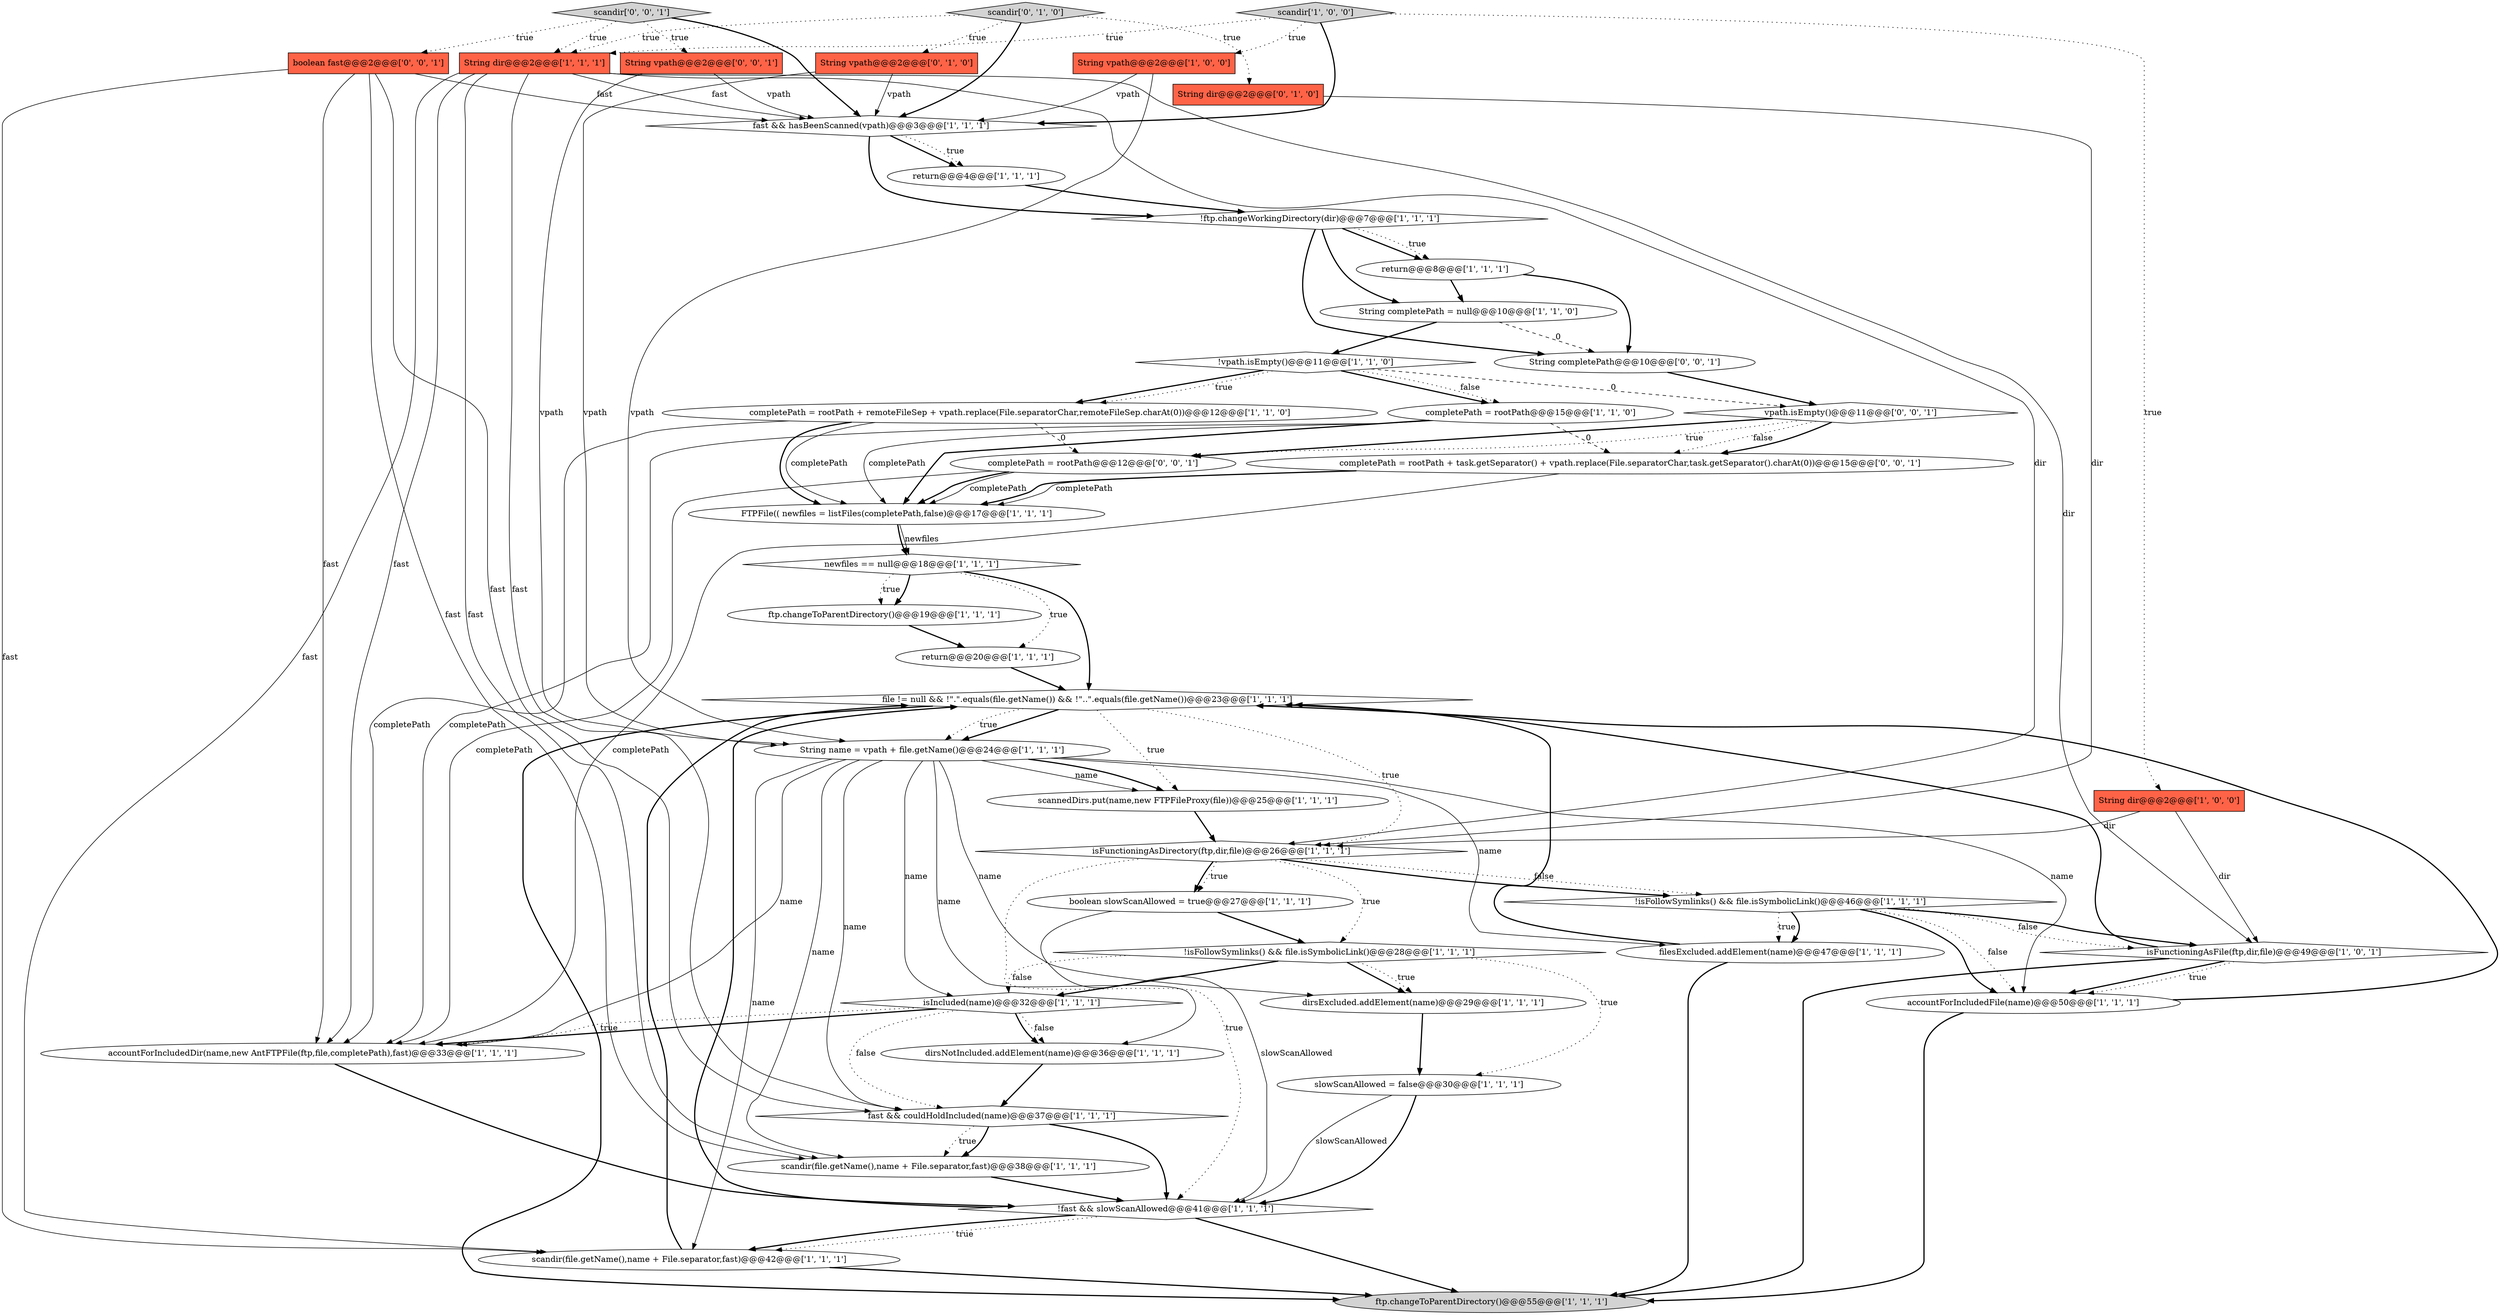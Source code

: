 digraph {
26 [style = filled, label = "completePath = rootPath + remoteFileSep + vpath.replace(File.separatorChar,remoteFileSep.charAt(0))@@@12@@@['1', '1', '0']", fillcolor = white, shape = ellipse image = "AAA0AAABBB1BBB"];
25 [style = filled, label = "!isFollowSymlinks() && file.isSymbolicLink()@@@46@@@['1', '1', '1']", fillcolor = white, shape = diamond image = "AAA0AAABBB1BBB"];
5 [style = filled, label = "slowScanAllowed = false@@@30@@@['1', '1', '1']", fillcolor = white, shape = ellipse image = "AAA0AAABBB1BBB"];
27 [style = filled, label = "FTPFile(( newfiles = listFiles(completePath,false)@@@17@@@['1', '1', '1']", fillcolor = white, shape = ellipse image = "AAA0AAABBB1BBB"];
28 [style = filled, label = "fast && couldHoldIncluded(name)@@@37@@@['1', '1', '1']", fillcolor = white, shape = diamond image = "AAA0AAABBB1BBB"];
2 [style = filled, label = "filesExcluded.addElement(name)@@@47@@@['1', '1', '1']", fillcolor = white, shape = ellipse image = "AAA0AAABBB1BBB"];
41 [style = filled, label = "completePath = rootPath@@@12@@@['0', '0', '1']", fillcolor = white, shape = ellipse image = "AAA0AAABBB3BBB"];
43 [style = filled, label = "vpath.isEmpty()@@@11@@@['0', '0', '1']", fillcolor = white, shape = diamond image = "AAA0AAABBB3BBB"];
17 [style = filled, label = "file != null && !\".\".equals(file.getName()) && !\"..\".equals(file.getName())@@@23@@@['1', '1', '1']", fillcolor = white, shape = diamond image = "AAA0AAABBB1BBB"];
23 [style = filled, label = "accountForIncludedDir(name,new AntFTPFile(ftp,file,completePath),fast)@@@33@@@['1', '1', '1']", fillcolor = white, shape = ellipse image = "AAA0AAABBB1BBB"];
30 [style = filled, label = "String dir@@@2@@@['1', '1', '1']", fillcolor = tomato, shape = box image = "AAA0AAABBB1BBB"];
21 [style = filled, label = "accountForIncludedFile(name)@@@50@@@['1', '1', '1']", fillcolor = white, shape = ellipse image = "AAA0AAABBB1BBB"];
18 [style = filled, label = "!fast && slowScanAllowed@@@41@@@['1', '1', '1']", fillcolor = white, shape = diamond image = "AAA0AAABBB1BBB"];
10 [style = filled, label = "return@@@20@@@['1', '1', '1']", fillcolor = white, shape = ellipse image = "AAA0AAABBB1BBB"];
32 [style = filled, label = "isIncluded(name)@@@32@@@['1', '1', '1']", fillcolor = white, shape = diamond image = "AAA0AAABBB1BBB"];
8 [style = filled, label = "isFunctioningAsDirectory(ftp,dir,file)@@@26@@@['1', '1', '1']", fillcolor = white, shape = diamond image = "AAA0AAABBB1BBB"];
3 [style = filled, label = "boolean slowScanAllowed = true@@@27@@@['1', '1', '1']", fillcolor = white, shape = ellipse image = "AAA0AAABBB1BBB"];
16 [style = filled, label = "completePath = rootPath@@@15@@@['1', '1', '0']", fillcolor = white, shape = ellipse image = "AAA0AAABBB1BBB"];
34 [style = filled, label = "ftp.changeToParentDirectory()@@@55@@@['1', '1', '1']", fillcolor = lightgray, shape = ellipse image = "AAA0AAABBB1BBB"];
37 [style = filled, label = "scandir['0', '1', '0']", fillcolor = lightgray, shape = diamond image = "AAA0AAABBB2BBB"];
45 [style = filled, label = "String completePath@@@10@@@['0', '0', '1']", fillcolor = white, shape = ellipse image = "AAA0AAABBB3BBB"];
20 [style = filled, label = "!isFollowSymlinks() && file.isSymbolicLink()@@@28@@@['1', '1', '1']", fillcolor = white, shape = diamond image = "AAA0AAABBB1BBB"];
7 [style = filled, label = "scandir(file.getName(),name + File.separator,fast)@@@42@@@['1', '1', '1']", fillcolor = white, shape = ellipse image = "AAA0AAABBB1BBB"];
33 [style = filled, label = "isFunctioningAsFile(ftp,dir,file)@@@49@@@['1', '0', '1']", fillcolor = white, shape = diamond image = "AAA0AAABBB1BBB"];
42 [style = filled, label = "String vpath@@@2@@@['0', '0', '1']", fillcolor = tomato, shape = box image = "AAA0AAABBB3BBB"];
39 [style = filled, label = "scandir['0', '0', '1']", fillcolor = lightgray, shape = diamond image = "AAA0AAABBB3BBB"];
14 [style = filled, label = "scannedDirs.put(name,new FTPFileProxy(file))@@@25@@@['1', '1', '1']", fillcolor = white, shape = ellipse image = "AAA0AAABBB1BBB"];
35 [style = filled, label = "!vpath.isEmpty()@@@11@@@['1', '1', '0']", fillcolor = white, shape = diamond image = "AAA0AAABBB1BBB"];
4 [style = filled, label = "fast && hasBeenScanned(vpath)@@@3@@@['1', '1', '1']", fillcolor = white, shape = diamond image = "AAA0AAABBB1BBB"];
38 [style = filled, label = "String dir@@@2@@@['0', '1', '0']", fillcolor = tomato, shape = box image = "AAA0AAABBB2BBB"];
0 [style = filled, label = "dirsExcluded.addElement(name)@@@29@@@['1', '1', '1']", fillcolor = white, shape = ellipse image = "AAA0AAABBB1BBB"];
40 [style = filled, label = "boolean fast@@@2@@@['0', '0', '1']", fillcolor = tomato, shape = box image = "AAA0AAABBB3BBB"];
6 [style = filled, label = "newfiles == null@@@18@@@['1', '1', '1']", fillcolor = white, shape = diamond image = "AAA0AAABBB1BBB"];
36 [style = filled, label = "String vpath@@@2@@@['0', '1', '0']", fillcolor = tomato, shape = box image = "AAA0AAABBB2BBB"];
19 [style = filled, label = "dirsNotIncluded.addElement(name)@@@36@@@['1', '1', '1']", fillcolor = white, shape = ellipse image = "AAA0AAABBB1BBB"];
11 [style = filled, label = "String vpath@@@2@@@['1', '0', '0']", fillcolor = tomato, shape = box image = "AAA0AAABBB1BBB"];
15 [style = filled, label = "String completePath = null@@@10@@@['1', '1', '0']", fillcolor = white, shape = ellipse image = "AAA0AAABBB1BBB"];
1 [style = filled, label = "!ftp.changeWorkingDirectory(dir)@@@7@@@['1', '1', '1']", fillcolor = white, shape = diamond image = "AAA0AAABBB1BBB"];
29 [style = filled, label = "scandir['1', '0', '0']", fillcolor = lightgray, shape = diamond image = "AAA0AAABBB1BBB"];
9 [style = filled, label = "String dir@@@2@@@['1', '0', '0']", fillcolor = tomato, shape = box image = "AAA0AAABBB1BBB"];
24 [style = filled, label = "scandir(file.getName(),name + File.separator,fast)@@@38@@@['1', '1', '1']", fillcolor = white, shape = ellipse image = "AAA0AAABBB1BBB"];
44 [style = filled, label = "completePath = rootPath + task.getSeparator() + vpath.replace(File.separatorChar,task.getSeparator().charAt(0))@@@15@@@['0', '0', '1']", fillcolor = white, shape = ellipse image = "AAA0AAABBB3BBB"];
13 [style = filled, label = "String name = vpath + file.getName()@@@24@@@['1', '1', '1']", fillcolor = white, shape = ellipse image = "AAA0AAABBB1BBB"];
22 [style = filled, label = "return@@@4@@@['1', '1', '1']", fillcolor = white, shape = ellipse image = "AAA0AAABBB1BBB"];
31 [style = filled, label = "return@@@8@@@['1', '1', '1']", fillcolor = white, shape = ellipse image = "AAA0AAABBB1BBB"];
12 [style = filled, label = "ftp.changeToParentDirectory()@@@19@@@['1', '1', '1']", fillcolor = white, shape = ellipse image = "AAA0AAABBB1BBB"];
32->23 [style = bold, label=""];
43->41 [style = dotted, label="true"];
41->27 [style = bold, label=""];
29->11 [style = dotted, label="true"];
19->28 [style = bold, label=""];
8->25 [style = dotted, label="false"];
13->28 [style = solid, label="name"];
32->23 [style = dotted, label="true"];
33->17 [style = bold, label=""];
33->34 [style = bold, label=""];
39->30 [style = dotted, label="true"];
2->34 [style = bold, label=""];
27->6 [style = solid, label="newfiles"];
4->22 [style = bold, label=""];
43->44 [style = dotted, label="false"];
40->4 [style = solid, label="fast"];
2->17 [style = bold, label=""];
11->4 [style = solid, label="vpath"];
33->21 [style = bold, label=""];
43->41 [style = bold, label=""];
12->10 [style = bold, label=""];
16->27 [style = solid, label="completePath"];
26->41 [style = dashed, label="0"];
6->10 [style = dotted, label="true"];
30->7 [style = solid, label="fast"];
18->7 [style = dotted, label="true"];
37->4 [style = bold, label=""];
17->13 [style = bold, label=""];
8->25 [style = bold, label=""];
14->8 [style = bold, label=""];
28->18 [style = bold, label=""];
6->12 [style = bold, label=""];
5->18 [style = bold, label=""];
9->8 [style = solid, label="dir"];
9->33 [style = solid, label="dir"];
30->4 [style = solid, label="fast"];
13->19 [style = solid, label="name"];
20->32 [style = dotted, label="false"];
20->0 [style = bold, label=""];
35->26 [style = bold, label=""];
43->44 [style = bold, label=""];
28->24 [style = dotted, label="true"];
13->23 [style = solid, label="name"];
13->24 [style = solid, label="name"];
10->17 [style = bold, label=""];
36->13 [style = solid, label="vpath"];
20->32 [style = bold, label=""];
17->13 [style = dotted, label="true"];
39->40 [style = dotted, label="true"];
25->33 [style = bold, label=""];
41->23 [style = solid, label="completePath"];
8->20 [style = dotted, label="true"];
30->8 [style = solid, label="dir"];
4->1 [style = bold, label=""];
8->3 [style = bold, label=""];
30->23 [style = solid, label="fast"];
25->21 [style = bold, label=""];
45->43 [style = bold, label=""];
44->27 [style = bold, label=""];
37->30 [style = dotted, label="true"];
1->15 [style = bold, label=""];
20->5 [style = dotted, label="true"];
26->23 [style = solid, label="completePath"];
23->18 [style = bold, label=""];
21->34 [style = bold, label=""];
6->12 [style = dotted, label="true"];
31->15 [style = bold, label=""];
22->1 [style = bold, label=""];
40->7 [style = solid, label="fast"];
37->36 [style = dotted, label="true"];
44->23 [style = solid, label="completePath"];
30->33 [style = solid, label="dir"];
17->14 [style = dotted, label="true"];
1->31 [style = bold, label=""];
26->27 [style = solid, label="completePath"];
16->44 [style = dashed, label="0"];
39->42 [style = dotted, label="true"];
31->45 [style = bold, label=""];
30->28 [style = solid, label="fast"];
5->18 [style = solid, label="slowScanAllowed"];
20->0 [style = dotted, label="true"];
1->45 [style = bold, label=""];
37->38 [style = dotted, label="true"];
13->0 [style = solid, label="name"];
35->43 [style = dashed, label="0"];
15->35 [style = bold, label=""];
29->30 [style = dotted, label="true"];
40->23 [style = solid, label="fast"];
16->27 [style = bold, label=""];
13->2 [style = solid, label="name"];
17->8 [style = dotted, label="true"];
32->19 [style = dotted, label="false"];
18->34 [style = bold, label=""];
7->17 [style = bold, label=""];
27->6 [style = bold, label=""];
8->3 [style = dotted, label="true"];
8->18 [style = dotted, label="true"];
39->4 [style = bold, label=""];
16->23 [style = solid, label="completePath"];
40->28 [style = solid, label="fast"];
4->22 [style = dotted, label="true"];
41->27 [style = solid, label="completePath"];
42->13 [style = solid, label="vpath"];
18->7 [style = bold, label=""];
13->7 [style = solid, label="name"];
13->14 [style = solid, label="name"];
36->4 [style = solid, label="vpath"];
44->27 [style = solid, label="completePath"];
24->18 [style = bold, label=""];
25->2 [style = bold, label=""];
40->24 [style = solid, label="fast"];
30->24 [style = solid, label="fast"];
13->21 [style = solid, label="name"];
21->17 [style = bold, label=""];
29->4 [style = bold, label=""];
6->17 [style = bold, label=""];
13->32 [style = solid, label="name"];
3->18 [style = solid, label="slowScanAllowed"];
35->16 [style = bold, label=""];
26->27 [style = bold, label=""];
3->20 [style = bold, label=""];
33->21 [style = dotted, label="true"];
32->28 [style = dotted, label="false"];
28->24 [style = bold, label=""];
38->8 [style = solid, label="dir"];
35->26 [style = dotted, label="true"];
15->45 [style = dashed, label="0"];
7->34 [style = bold, label=""];
29->9 [style = dotted, label="true"];
42->4 [style = solid, label="vpath"];
18->17 [style = bold, label=""];
17->34 [style = bold, label=""];
0->5 [style = bold, label=""];
35->16 [style = dotted, label="false"];
13->14 [style = bold, label=""];
1->31 [style = dotted, label="true"];
11->13 [style = solid, label="vpath"];
25->2 [style = dotted, label="true"];
25->21 [style = dotted, label="false"];
32->19 [style = bold, label=""];
25->33 [style = dotted, label="false"];
}
